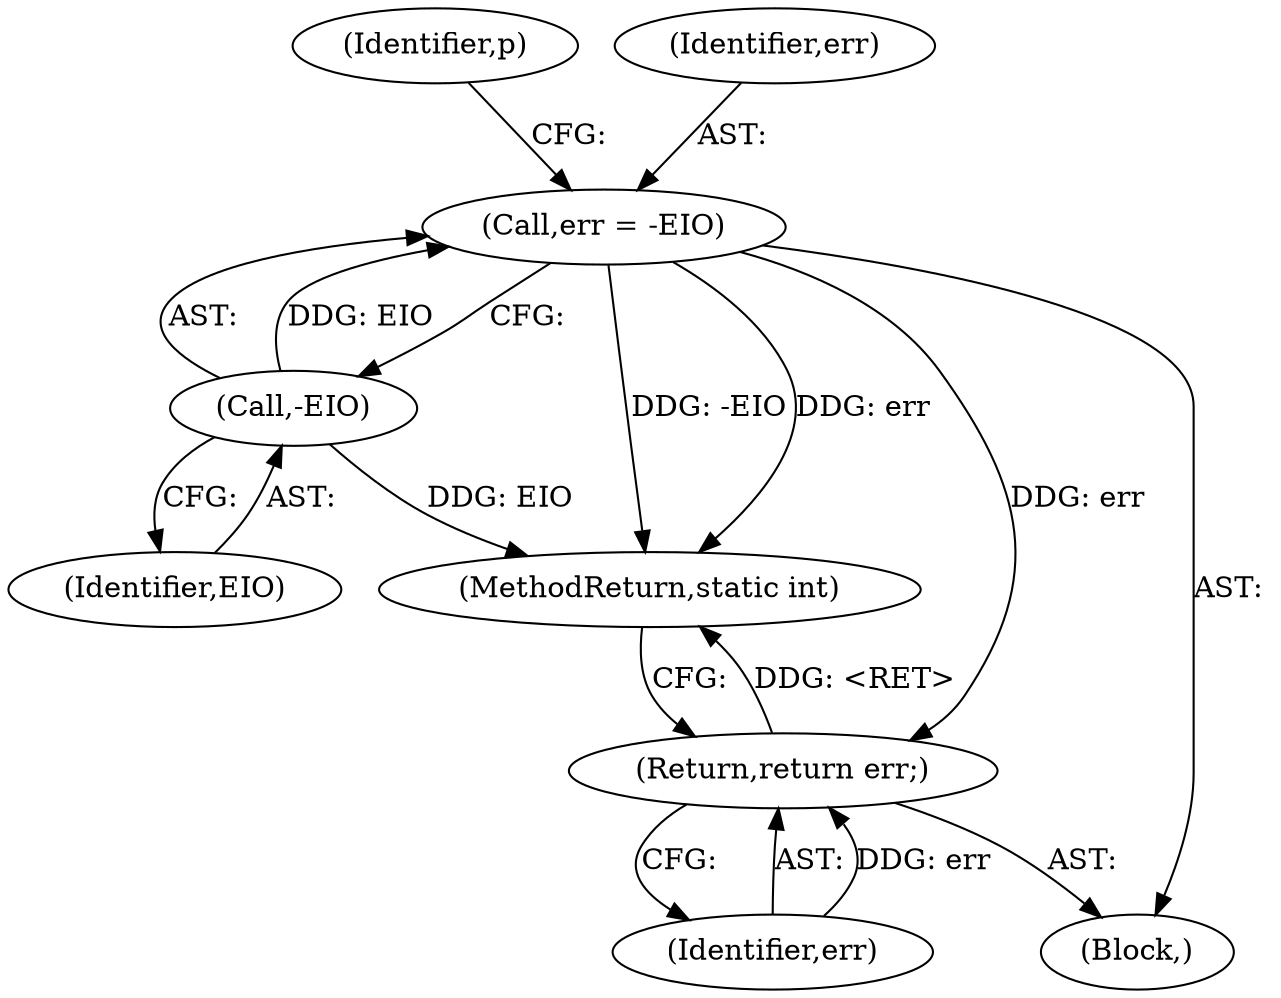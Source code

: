 digraph "1_linux_a1d47b262952a45aae62bd49cfaf33dd76c11a2c@del" {
"1000118" [label="(Call,err = -EIO)"];
"1000120" [label="(Call,-EIO)"];
"1000215" [label="(Return,return err;)"];
"1000118" [label="(Call,err = -EIO)"];
"1000124" [label="(Identifier,p)"];
"1000120" [label="(Call,-EIO)"];
"1000215" [label="(Return,return err;)"];
"1000121" [label="(Identifier,EIO)"];
"1000216" [label="(Identifier,err)"];
"1000103" [label="(Block,)"];
"1000119" [label="(Identifier,err)"];
"1000217" [label="(MethodReturn,static int)"];
"1000118" -> "1000103"  [label="AST: "];
"1000118" -> "1000120"  [label="CFG: "];
"1000119" -> "1000118"  [label="AST: "];
"1000120" -> "1000118"  [label="AST: "];
"1000124" -> "1000118"  [label="CFG: "];
"1000118" -> "1000217"  [label="DDG: -EIO"];
"1000118" -> "1000217"  [label="DDG: err"];
"1000120" -> "1000118"  [label="DDG: EIO"];
"1000118" -> "1000215"  [label="DDG: err"];
"1000120" -> "1000121"  [label="CFG: "];
"1000121" -> "1000120"  [label="AST: "];
"1000120" -> "1000217"  [label="DDG: EIO"];
"1000215" -> "1000103"  [label="AST: "];
"1000215" -> "1000216"  [label="CFG: "];
"1000216" -> "1000215"  [label="AST: "];
"1000217" -> "1000215"  [label="CFG: "];
"1000215" -> "1000217"  [label="DDG: <RET>"];
"1000216" -> "1000215"  [label="DDG: err"];
}
